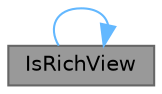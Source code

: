 digraph "IsRichView"
{
 // INTERACTIVE_SVG=YES
 // LATEX_PDF_SIZE
  bgcolor="transparent";
  edge [fontname=Helvetica,fontsize=10,labelfontname=Helvetica,labelfontsize=10];
  node [fontname=Helvetica,fontsize=10,shape=box,height=0.2,width=0.4];
  rankdir="LR";
  Node1 [id="Node000001",label="IsRichView",height=0.2,width=0.4,color="gray40", fillcolor="grey60", style="filled", fontcolor="black",tooltip="Returns true if the given view is \"rich\", and all primitives should be forced down the dynamic drawin..."];
  Node1 -> Node1 [id="edge1_Node000001_Node000001",color="steelblue1",style="solid",tooltip=" "];
}
